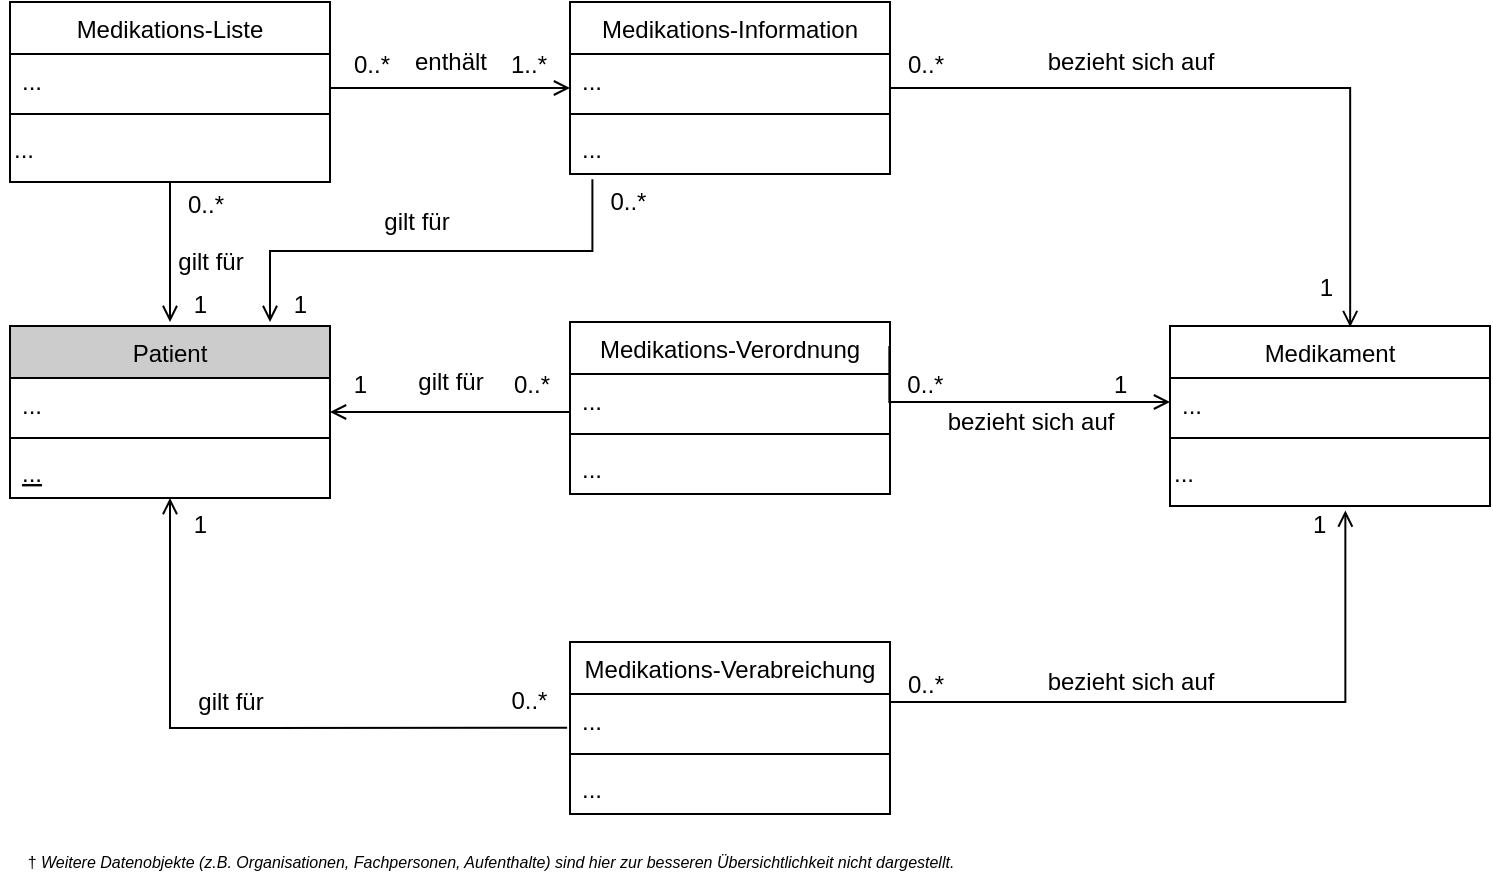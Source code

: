 <mxfile>
    <diagram id="C5RBs43oDa-KdzZeNtuy" name="Page-1">
        <mxGraphModel dx="906" dy="624" grid="1" gridSize="10" guides="1" tooltips="1" connect="1" arrows="1" fold="1" page="1" pageScale="1" pageWidth="827" pageHeight="1169" math="0" shadow="0">
            <root>
                <mxCell id="WIyWlLk6GJQsqaUBKTNV-0"/>
                <mxCell id="WIyWlLk6GJQsqaUBKTNV-1" parent="WIyWlLk6GJQsqaUBKTNV-0"/>
                <mxCell id="zkfFHV4jXpPFQw0GAbJ--0" value="Medikations-Liste" style="swimlane;fontStyle=0;align=center;verticalAlign=top;childLayout=stackLayout;horizontal=1;startSize=26;horizontalStack=0;resizeParent=1;resizeLast=0;collapsible=1;marginBottom=0;rounded=0;shadow=0;strokeWidth=1;" parent="WIyWlLk6GJQsqaUBKTNV-1" vertex="1">
                    <mxGeometry x="40" y="80" width="160" height="90" as="geometry">
                        <mxRectangle x="230" y="140" width="160" height="26" as="alternateBounds"/>
                    </mxGeometry>
                </mxCell>
                <mxCell id="zkfFHV4jXpPFQw0GAbJ--1" value="..." style="text;align=left;verticalAlign=top;spacingLeft=4;spacingRight=4;overflow=hidden;rotatable=0;points=[[0,0.5],[1,0.5]];portConstraint=eastwest;" parent="zkfFHV4jXpPFQw0GAbJ--0" vertex="1">
                    <mxGeometry y="26" width="160" height="26" as="geometry"/>
                </mxCell>
                <mxCell id="zkfFHV4jXpPFQw0GAbJ--4" value="" style="line;html=1;strokeWidth=1;align=left;verticalAlign=middle;spacingTop=-1;spacingLeft=3;spacingRight=3;rotatable=0;labelPosition=right;points=[];portConstraint=eastwest;" parent="zkfFHV4jXpPFQw0GAbJ--0" vertex="1">
                    <mxGeometry y="52" width="160" height="8" as="geometry"/>
                </mxCell>
                <mxCell id="-zzV5CLyMU1CWvgltZj0-2" value="..." style="text;whiteSpace=wrap;html=1;" parent="zkfFHV4jXpPFQw0GAbJ--0" vertex="1">
                    <mxGeometry y="60" width="160" height="30" as="geometry"/>
                </mxCell>
                <mxCell id="zkfFHV4jXpPFQw0GAbJ--6" value="Patient" style="swimlane;fontStyle=0;align=center;verticalAlign=top;childLayout=stackLayout;horizontal=1;startSize=26;horizontalStack=0;resizeParent=1;resizeLast=0;collapsible=1;marginBottom=0;rounded=0;shadow=0;strokeWidth=1;labelBackgroundColor=none;fillColor=#CCCCCC;" parent="WIyWlLk6GJQsqaUBKTNV-1" vertex="1">
                    <mxGeometry x="40" y="242" width="160" height="86" as="geometry">
                        <mxRectangle x="130" y="380" width="160" height="26" as="alternateBounds"/>
                    </mxGeometry>
                </mxCell>
                <mxCell id="zkfFHV4jXpPFQw0GAbJ--7" value="..." style="text;align=left;verticalAlign=top;spacingLeft=4;spacingRight=4;overflow=hidden;rotatable=0;points=[[0,0.5],[1,0.5]];portConstraint=eastwest;" parent="zkfFHV4jXpPFQw0GAbJ--6" vertex="1">
                    <mxGeometry y="26" width="160" height="26" as="geometry"/>
                </mxCell>
                <mxCell id="zkfFHV4jXpPFQw0GAbJ--9" value="" style="line;html=1;strokeWidth=1;align=left;verticalAlign=middle;spacingTop=-1;spacingLeft=3;spacingRight=3;rotatable=0;labelPosition=right;points=[];portConstraint=eastwest;" parent="zkfFHV4jXpPFQw0GAbJ--6" vertex="1">
                    <mxGeometry y="52" width="160" height="8" as="geometry"/>
                </mxCell>
                <mxCell id="zkfFHV4jXpPFQw0GAbJ--10" value="..." style="text;align=left;verticalAlign=top;spacingLeft=4;spacingRight=4;overflow=hidden;rotatable=0;points=[[0,0.5],[1,0.5]];portConstraint=eastwest;fontStyle=4" parent="zkfFHV4jXpPFQw0GAbJ--6" vertex="1">
                    <mxGeometry y="60" width="160" height="26" as="geometry"/>
                </mxCell>
                <mxCell id="zkfFHV4jXpPFQw0GAbJ--13" value="Medikament" style="swimlane;fontStyle=0;align=center;verticalAlign=top;childLayout=stackLayout;horizontal=1;startSize=26;horizontalStack=0;resizeParent=1;resizeLast=0;collapsible=1;marginBottom=0;rounded=0;shadow=0;strokeWidth=1;" parent="WIyWlLk6GJQsqaUBKTNV-1" vertex="1">
                    <mxGeometry x="620" y="242" width="160" height="90" as="geometry">
                        <mxRectangle x="340" y="380" width="170" height="26" as="alternateBounds"/>
                    </mxGeometry>
                </mxCell>
                <mxCell id="zkfFHV4jXpPFQw0GAbJ--14" value="..." style="text;align=left;verticalAlign=top;spacingLeft=4;spacingRight=4;overflow=hidden;rotatable=0;points=[[0,0.5],[1,0.5]];portConstraint=eastwest;" parent="zkfFHV4jXpPFQw0GAbJ--13" vertex="1">
                    <mxGeometry y="26" width="160" height="26" as="geometry"/>
                </mxCell>
                <mxCell id="zkfFHV4jXpPFQw0GAbJ--15" value="" style="line;html=1;strokeWidth=1;align=left;verticalAlign=middle;spacingTop=-1;spacingLeft=3;spacingRight=3;rotatable=0;labelPosition=right;points=[];portConstraint=eastwest;" parent="zkfFHV4jXpPFQw0GAbJ--13" vertex="1">
                    <mxGeometry y="52" width="160" height="8" as="geometry"/>
                </mxCell>
                <mxCell id="-zzV5CLyMU1CWvgltZj0-1" value="..." style="text;whiteSpace=wrap;html=1;" parent="zkfFHV4jXpPFQw0GAbJ--13" vertex="1">
                    <mxGeometry y="60" width="160" height="30" as="geometry"/>
                </mxCell>
                <mxCell id="zkfFHV4jXpPFQw0GAbJ--26" value="" style="endArrow=open;shadow=0;strokeWidth=1;rounded=0;endFill=1;edgeStyle=elbowEdgeStyle;elbow=vertical;" parent="WIyWlLk6GJQsqaUBKTNV-1" source="zkfFHV4jXpPFQw0GAbJ--0" target="zkfFHV4jXpPFQw0GAbJ--17" edge="1">
                    <mxGeometry x="0.5" y="41" relative="1" as="geometry">
                        <mxPoint x="380" y="192" as="sourcePoint"/>
                        <mxPoint x="540" y="192" as="targetPoint"/>
                        <mxPoint x="-40" y="32" as="offset"/>
                    </mxGeometry>
                </mxCell>
                <mxCell id="zkfFHV4jXpPFQw0GAbJ--27" value="0..*" style="resizable=0;align=left;verticalAlign=bottom;labelBackgroundColor=none;fontSize=12;" parent="zkfFHV4jXpPFQw0GAbJ--26" connectable="0" vertex="1">
                    <mxGeometry x="-1" relative="1" as="geometry">
                        <mxPoint x="10" y="-3" as="offset"/>
                    </mxGeometry>
                </mxCell>
                <mxCell id="zkfFHV4jXpPFQw0GAbJ--28" value="1..*" style="resizable=0;align=right;verticalAlign=bottom;labelBackgroundColor=none;fontSize=12;" parent="zkfFHV4jXpPFQw0GAbJ--26" connectable="0" vertex="1">
                    <mxGeometry x="1" relative="1" as="geometry">
                        <mxPoint x="-10" y="-3" as="offset"/>
                    </mxGeometry>
                </mxCell>
                <mxCell id="zkfFHV4jXpPFQw0GAbJ--29" value="enthält" style="text;html=1;resizable=0;points=[];;align=center;verticalAlign=middle;labelBackgroundColor=none;rounded=0;shadow=0;strokeWidth=1;fontSize=12;" parent="zkfFHV4jXpPFQw0GAbJ--26" vertex="1" connectable="0">
                    <mxGeometry x="0.5" y="49" relative="1" as="geometry">
                        <mxPoint x="-30" y="36" as="offset"/>
                    </mxGeometry>
                </mxCell>
                <mxCell id="zkfFHV4jXpPFQw0GAbJ--17" value="Medikations-Information" style="swimlane;fontStyle=0;align=center;verticalAlign=top;childLayout=stackLayout;horizontal=1;startSize=26;horizontalStack=0;resizeParent=1;resizeLast=0;collapsible=1;marginBottom=0;rounded=0;shadow=0;strokeWidth=1;" parent="WIyWlLk6GJQsqaUBKTNV-1" vertex="1">
                    <mxGeometry x="320" y="80" width="160" height="86" as="geometry">
                        <mxRectangle x="550" y="140" width="160" height="26" as="alternateBounds"/>
                    </mxGeometry>
                </mxCell>
                <mxCell id="zkfFHV4jXpPFQw0GAbJ--18" value="..." style="text;align=left;verticalAlign=top;spacingLeft=4;spacingRight=4;overflow=hidden;rotatable=0;points=[[0,0.5],[1,0.5]];portConstraint=eastwest;" parent="zkfFHV4jXpPFQw0GAbJ--17" vertex="1">
                    <mxGeometry y="26" width="160" height="26" as="geometry"/>
                </mxCell>
                <mxCell id="zkfFHV4jXpPFQw0GAbJ--23" value="" style="line;html=1;strokeWidth=1;align=left;verticalAlign=middle;spacingTop=-1;spacingLeft=3;spacingRight=3;rotatable=0;labelPosition=right;points=[];portConstraint=eastwest;" parent="zkfFHV4jXpPFQw0GAbJ--17" vertex="1">
                    <mxGeometry y="52" width="160" height="8" as="geometry"/>
                </mxCell>
                <mxCell id="zkfFHV4jXpPFQw0GAbJ--24" value="..." style="text;align=left;verticalAlign=top;spacingLeft=4;spacingRight=4;overflow=hidden;rotatable=0;points=[[0,0.5],[1,0.5]];portConstraint=eastwest;" parent="zkfFHV4jXpPFQw0GAbJ--17" vertex="1">
                    <mxGeometry y="60" width="160" height="26" as="geometry"/>
                </mxCell>
                <mxCell id="-zzV5CLyMU1CWvgltZj0-17" value="" style="endArrow=open;shadow=0;strokeWidth=1;rounded=0;endFill=1;edgeStyle=elbowEdgeStyle;elbow=vertical;entryX=0.563;entryY=0.006;entryDx=0;entryDy=0;entryPerimeter=0;" parent="WIyWlLk6GJQsqaUBKTNV-1" source="zkfFHV4jXpPFQw0GAbJ--17" target="zkfFHV4jXpPFQw0GAbJ--13" edge="1">
                    <mxGeometry x="0.5" y="41" relative="1" as="geometry">
                        <mxPoint x="490" y="110" as="sourcePoint"/>
                        <mxPoint x="620" y="122.717" as="targetPoint"/>
                        <mxPoint x="-40" y="32" as="offset"/>
                        <Array as="points">
                            <mxPoint x="650" y="123"/>
                        </Array>
                    </mxGeometry>
                </mxCell>
                <mxCell id="-zzV5CLyMU1CWvgltZj0-18" value="0..*" style="resizable=0;align=left;verticalAlign=bottom;labelBackgroundColor=none;fontSize=12;" parent="-zzV5CLyMU1CWvgltZj0-17" connectable="0" vertex="1">
                    <mxGeometry x="-1" relative="1" as="geometry">
                        <mxPoint x="7" y="-3" as="offset"/>
                    </mxGeometry>
                </mxCell>
                <mxCell id="-zzV5CLyMU1CWvgltZj0-19" value="1" style="resizable=0;align=right;verticalAlign=bottom;labelBackgroundColor=none;fontSize=12;" parent="-zzV5CLyMU1CWvgltZj0-17" connectable="0" vertex="1">
                    <mxGeometry x="1" relative="1" as="geometry">
                        <mxPoint x="-7" y="-11" as="offset"/>
                    </mxGeometry>
                </mxCell>
                <mxCell id="-zzV5CLyMU1CWvgltZj0-20" value="bezieht sich auf" style="text;html=1;resizable=0;points=[];;align=center;verticalAlign=middle;labelBackgroundColor=none;rounded=0;shadow=0;strokeWidth=1;fontSize=12;" parent="-zzV5CLyMU1CWvgltZj0-17" vertex="1" connectable="0">
                    <mxGeometry x="0.5" y="49" relative="1" as="geometry">
                        <mxPoint x="-159" y="-45" as="offset"/>
                    </mxGeometry>
                </mxCell>
                <mxCell id="-zzV5CLyMU1CWvgltZj0-21" value="Medikations-Verordnung" style="swimlane;fontStyle=0;align=center;verticalAlign=top;childLayout=stackLayout;horizontal=1;startSize=26;horizontalStack=0;resizeParent=1;resizeLast=0;collapsible=1;marginBottom=0;rounded=0;shadow=0;strokeWidth=1;" parent="WIyWlLk6GJQsqaUBKTNV-1" vertex="1">
                    <mxGeometry x="320" y="240" width="160" height="86" as="geometry">
                        <mxRectangle x="550" y="140" width="160" height="26" as="alternateBounds"/>
                    </mxGeometry>
                </mxCell>
                <mxCell id="-zzV5CLyMU1CWvgltZj0-22" value="..." style="text;align=left;verticalAlign=top;spacingLeft=4;spacingRight=4;overflow=hidden;rotatable=0;points=[[0,0.5],[1,0.5]];portConstraint=eastwest;" parent="-zzV5CLyMU1CWvgltZj0-21" vertex="1">
                    <mxGeometry y="26" width="160" height="26" as="geometry"/>
                </mxCell>
                <mxCell id="-zzV5CLyMU1CWvgltZj0-23" value="" style="line;html=1;strokeWidth=1;align=left;verticalAlign=middle;spacingTop=-1;spacingLeft=3;spacingRight=3;rotatable=0;labelPosition=right;points=[];portConstraint=eastwest;" parent="-zzV5CLyMU1CWvgltZj0-21" vertex="1">
                    <mxGeometry y="52" width="160" height="8" as="geometry"/>
                </mxCell>
                <mxCell id="-zzV5CLyMU1CWvgltZj0-24" value="..." style="text;align=left;verticalAlign=top;spacingLeft=4;spacingRight=4;overflow=hidden;rotatable=0;points=[[0,0.5],[1,0.5]];portConstraint=eastwest;" parent="-zzV5CLyMU1CWvgltZj0-21" vertex="1">
                    <mxGeometry y="60" width="160" height="26" as="geometry"/>
                </mxCell>
                <mxCell id="-zzV5CLyMU1CWvgltZj0-25" value="Medikations-Verabreichung" style="swimlane;fontStyle=0;align=center;verticalAlign=top;childLayout=stackLayout;horizontal=1;startSize=26;horizontalStack=0;resizeParent=1;resizeLast=0;collapsible=1;marginBottom=0;rounded=0;shadow=0;strokeWidth=1;" parent="WIyWlLk6GJQsqaUBKTNV-1" vertex="1">
                    <mxGeometry x="320" y="400" width="160" height="86" as="geometry">
                        <mxRectangle x="550" y="140" width="160" height="26" as="alternateBounds"/>
                    </mxGeometry>
                </mxCell>
                <mxCell id="-zzV5CLyMU1CWvgltZj0-26" value="..." style="text;align=left;verticalAlign=top;spacingLeft=4;spacingRight=4;overflow=hidden;rotatable=0;points=[[0,0.5],[1,0.5]];portConstraint=eastwest;" parent="-zzV5CLyMU1CWvgltZj0-25" vertex="1">
                    <mxGeometry y="26" width="160" height="26" as="geometry"/>
                </mxCell>
                <mxCell id="-zzV5CLyMU1CWvgltZj0-27" value="" style="line;html=1;strokeWidth=1;align=left;verticalAlign=middle;spacingTop=-1;spacingLeft=3;spacingRight=3;rotatable=0;labelPosition=right;points=[];portConstraint=eastwest;" parent="-zzV5CLyMU1CWvgltZj0-25" vertex="1">
                    <mxGeometry y="52" width="160" height="8" as="geometry"/>
                </mxCell>
                <mxCell id="-zzV5CLyMU1CWvgltZj0-28" value="..." style="text;align=left;verticalAlign=top;spacingLeft=4;spacingRight=4;overflow=hidden;rotatable=0;points=[[0,0.5],[1,0.5]];portConstraint=eastwest;" parent="-zzV5CLyMU1CWvgltZj0-25" vertex="1">
                    <mxGeometry y="60" width="160" height="26" as="geometry"/>
                </mxCell>
                <mxCell id="-zzV5CLyMU1CWvgltZj0-29" value="" style="endArrow=open;shadow=0;strokeWidth=1;rounded=0;endFill=1;edgeStyle=elbowEdgeStyle;elbow=vertical;exitX=0.998;exitY=0.14;exitDx=0;exitDy=0;exitPerimeter=0;" parent="WIyWlLk6GJQsqaUBKTNV-1" source="-zzV5CLyMU1CWvgltZj0-21" target="zkfFHV4jXpPFQw0GAbJ--13" edge="1">
                    <mxGeometry x="0.5" y="41" relative="1" as="geometry">
                        <mxPoint x="490" y="133" as="sourcePoint"/>
                        <mxPoint x="660.08" y="250.54" as="targetPoint"/>
                        <mxPoint x="-40" y="32" as="offset"/>
                        <Array as="points">
                            <mxPoint x="540" y="280"/>
                        </Array>
                    </mxGeometry>
                </mxCell>
                <mxCell id="-zzV5CLyMU1CWvgltZj0-30" value="0..*" style="resizable=0;align=left;verticalAlign=bottom;labelBackgroundColor=none;fontSize=12;" parent="-zzV5CLyMU1CWvgltZj0-29" connectable="0" vertex="1">
                    <mxGeometry x="-1" relative="1" as="geometry">
                        <mxPoint x="7" y="28" as="offset"/>
                    </mxGeometry>
                </mxCell>
                <mxCell id="-zzV5CLyMU1CWvgltZj0-31" value="1" style="resizable=0;align=right;verticalAlign=bottom;labelBackgroundColor=none;fontSize=12;" parent="-zzV5CLyMU1CWvgltZj0-29" connectable="0" vertex="1">
                    <mxGeometry x="1" relative="1" as="geometry">
                        <mxPoint x="-20" as="offset"/>
                    </mxGeometry>
                </mxCell>
                <mxCell id="-zzV5CLyMU1CWvgltZj0-32" value="bezieht sich auf" style="text;html=1;resizable=0;points=[];;align=center;verticalAlign=middle;labelBackgroundColor=none;rounded=0;shadow=0;strokeWidth=1;fontSize=12;" parent="-zzV5CLyMU1CWvgltZj0-29" vertex="1" connectable="0">
                    <mxGeometry x="0.5" y="49" relative="1" as="geometry">
                        <mxPoint x="-28" y="59" as="offset"/>
                    </mxGeometry>
                </mxCell>
                <mxCell id="-zzV5CLyMU1CWvgltZj0-33" value="" style="endArrow=open;shadow=0;strokeWidth=1;rounded=0;endFill=1;edgeStyle=elbowEdgeStyle;elbow=vertical;entryX=0.548;entryY=1.076;entryDx=0;entryDy=0;entryPerimeter=0;" parent="WIyWlLk6GJQsqaUBKTNV-1" source="-zzV5CLyMU1CWvgltZj0-25" target="-zzV5CLyMU1CWvgltZj0-1" edge="1">
                    <mxGeometry x="0.5" y="41" relative="1" as="geometry">
                        <mxPoint x="489.68" y="262.04" as="sourcePoint"/>
                        <mxPoint x="630" y="290" as="targetPoint"/>
                        <mxPoint x="-40" y="32" as="offset"/>
                        <Array as="points">
                            <mxPoint x="560" y="430"/>
                        </Array>
                    </mxGeometry>
                </mxCell>
                <mxCell id="-zzV5CLyMU1CWvgltZj0-34" value="0..*" style="resizable=0;align=left;verticalAlign=bottom;labelBackgroundColor=none;fontSize=12;" parent="-zzV5CLyMU1CWvgltZj0-33" connectable="0" vertex="1">
                    <mxGeometry x="-1" relative="1" as="geometry">
                        <mxPoint x="7" as="offset"/>
                    </mxGeometry>
                </mxCell>
                <mxCell id="-zzV5CLyMU1CWvgltZj0-35" value="1" style="resizable=0;align=right;verticalAlign=bottom;labelBackgroundColor=none;fontSize=12;" parent="-zzV5CLyMU1CWvgltZj0-33" connectable="0" vertex="1">
                    <mxGeometry x="1" relative="1" as="geometry">
                        <mxPoint x="-8" y="16" as="offset"/>
                    </mxGeometry>
                </mxCell>
                <mxCell id="-zzV5CLyMU1CWvgltZj0-36" value="bezieht sich auf" style="text;html=1;resizable=0;points=[];;align=center;verticalAlign=middle;labelBackgroundColor=none;rounded=0;shadow=0;strokeWidth=1;fontSize=12;" parent="-zzV5CLyMU1CWvgltZj0-33" vertex="1" connectable="0">
                    <mxGeometry x="0.5" y="49" relative="1" as="geometry">
                        <mxPoint x="-59" y="5" as="offset"/>
                    </mxGeometry>
                </mxCell>
                <mxCell id="-zzV5CLyMU1CWvgltZj0-37" value="" style="endArrow=open;shadow=0;strokeWidth=1;rounded=0;endFill=1;edgeStyle=elbowEdgeStyle;elbow=vertical;exitX=0.5;exitY=1;exitDx=0;exitDy=0;" parent="WIyWlLk6GJQsqaUBKTNV-1" source="-zzV5CLyMU1CWvgltZj0-2" edge="1">
                    <mxGeometry x="0.5" y="41" relative="1" as="geometry">
                        <mxPoint x="489.68" y="262.04" as="sourcePoint"/>
                        <mxPoint x="120" y="240" as="targetPoint"/>
                        <mxPoint x="-40" y="32" as="offset"/>
                        <Array as="points">
                            <mxPoint x="160" y="200"/>
                        </Array>
                    </mxGeometry>
                </mxCell>
                <mxCell id="-zzV5CLyMU1CWvgltZj0-38" value="0..*" style="resizable=0;align=left;verticalAlign=bottom;labelBackgroundColor=none;fontSize=12;" parent="-zzV5CLyMU1CWvgltZj0-37" connectable="0" vertex="1">
                    <mxGeometry x="-1" relative="1" as="geometry">
                        <mxPoint x="7" y="20" as="offset"/>
                    </mxGeometry>
                </mxCell>
                <mxCell id="-zzV5CLyMU1CWvgltZj0-39" value="1" style="resizable=0;align=right;verticalAlign=bottom;labelBackgroundColor=none;fontSize=12;" parent="-zzV5CLyMU1CWvgltZj0-37" connectable="0" vertex="1">
                    <mxGeometry x="1" relative="1" as="geometry">
                        <mxPoint x="20" as="offset"/>
                    </mxGeometry>
                </mxCell>
                <mxCell id="-zzV5CLyMU1CWvgltZj0-40" value="gilt für" style="text;html=1;resizable=0;points=[];;align=center;verticalAlign=middle;labelBackgroundColor=none;rounded=0;shadow=0;strokeWidth=1;fontSize=12;" parent="-zzV5CLyMU1CWvgltZj0-37" vertex="1" connectable="0">
                    <mxGeometry x="0.5" y="49" relative="1" as="geometry">
                        <mxPoint x="-29" y="-13" as="offset"/>
                    </mxGeometry>
                </mxCell>
                <mxCell id="-zzV5CLyMU1CWvgltZj0-41" value="" style="endArrow=open;shadow=0;strokeWidth=1;rounded=0;endFill=1;edgeStyle=elbowEdgeStyle;elbow=vertical;exitX=0.07;exitY=1.099;exitDx=0;exitDy=0;exitPerimeter=0;" parent="WIyWlLk6GJQsqaUBKTNV-1" source="zkfFHV4jXpPFQw0GAbJ--24" edge="1">
                    <mxGeometry x="0.5" y="41" relative="1" as="geometry">
                        <mxPoint x="130" y="180" as="sourcePoint"/>
                        <mxPoint x="170" y="240" as="targetPoint"/>
                        <mxPoint x="-40" y="32" as="offset"/>
                        <Array as="points"/>
                    </mxGeometry>
                </mxCell>
                <mxCell id="-zzV5CLyMU1CWvgltZj0-42" value="0..*" style="resizable=0;align=left;verticalAlign=bottom;labelBackgroundColor=none;fontSize=12;" parent="-zzV5CLyMU1CWvgltZj0-41" connectable="0" vertex="1">
                    <mxGeometry x="-1" relative="1" as="geometry">
                        <mxPoint x="7" y="20" as="offset"/>
                    </mxGeometry>
                </mxCell>
                <mxCell id="-zzV5CLyMU1CWvgltZj0-43" value="1" style="resizable=0;align=right;verticalAlign=bottom;labelBackgroundColor=none;fontSize=12;" parent="-zzV5CLyMU1CWvgltZj0-41" connectable="0" vertex="1">
                    <mxGeometry x="1" relative="1" as="geometry">
                        <mxPoint x="20" as="offset"/>
                    </mxGeometry>
                </mxCell>
                <mxCell id="-zzV5CLyMU1CWvgltZj0-44" value="gilt für" style="text;html=1;resizable=0;points=[];;align=center;verticalAlign=middle;labelBackgroundColor=none;rounded=0;shadow=0;strokeWidth=1;fontSize=12;" parent="-zzV5CLyMU1CWvgltZj0-41" vertex="1" connectable="0">
                    <mxGeometry x="0.5" y="49" relative="1" as="geometry">
                        <mxPoint x="50" y="-64" as="offset"/>
                    </mxGeometry>
                </mxCell>
                <mxCell id="-zzV5CLyMU1CWvgltZj0-45" value="" style="endArrow=open;shadow=0;strokeWidth=1;rounded=0;endFill=1;edgeStyle=elbowEdgeStyle;elbow=vertical;" parent="WIyWlLk6GJQsqaUBKTNV-1" source="-zzV5CLyMU1CWvgltZj0-21" edge="1">
                    <mxGeometry x="0.5" y="41" relative="1" as="geometry">
                        <mxPoint x="140" y="190" as="sourcePoint"/>
                        <mxPoint x="200" y="285" as="targetPoint"/>
                        <mxPoint x="-40" y="32" as="offset"/>
                        <Array as="points">
                            <mxPoint x="280" y="285"/>
                        </Array>
                    </mxGeometry>
                </mxCell>
                <mxCell id="-zzV5CLyMU1CWvgltZj0-46" value="0..*" style="resizable=0;align=left;verticalAlign=bottom;labelBackgroundColor=none;fontSize=12;" parent="-zzV5CLyMU1CWvgltZj0-45" connectable="0" vertex="1">
                    <mxGeometry x="-1" relative="1" as="geometry">
                        <mxPoint x="-30" y="-5" as="offset"/>
                    </mxGeometry>
                </mxCell>
                <mxCell id="-zzV5CLyMU1CWvgltZj0-47" value="1" style="resizable=0;align=right;verticalAlign=bottom;labelBackgroundColor=none;fontSize=12;" parent="-zzV5CLyMU1CWvgltZj0-45" connectable="0" vertex="1">
                    <mxGeometry x="1" relative="1" as="geometry">
                        <mxPoint x="20" y="-5" as="offset"/>
                    </mxGeometry>
                </mxCell>
                <mxCell id="-zzV5CLyMU1CWvgltZj0-48" value="gilt für" style="text;html=1;resizable=0;points=[];;align=center;verticalAlign=middle;labelBackgroundColor=none;rounded=0;shadow=0;strokeWidth=1;fontSize=12;" parent="-zzV5CLyMU1CWvgltZj0-45" vertex="1" connectable="0">
                    <mxGeometry x="0.5" y="49" relative="1" as="geometry">
                        <mxPoint x="30" y="-64" as="offset"/>
                    </mxGeometry>
                </mxCell>
                <mxCell id="-zzV5CLyMU1CWvgltZj0-49" value="" style="endArrow=open;shadow=0;strokeWidth=1;rounded=0;endFill=1;edgeStyle=elbowEdgeStyle;elbow=vertical;exitX=-0.009;exitY=0.648;exitDx=0;exitDy=0;exitPerimeter=0;" parent="WIyWlLk6GJQsqaUBKTNV-1" source="-zzV5CLyMU1CWvgltZj0-26" target="zkfFHV4jXpPFQw0GAbJ--10" edge="1">
                    <mxGeometry x="0.5" y="41" relative="1" as="geometry">
                        <mxPoint x="330" y="295" as="sourcePoint"/>
                        <mxPoint x="210" y="295" as="targetPoint"/>
                        <mxPoint x="-40" y="32" as="offset"/>
                        <Array as="points">
                            <mxPoint x="220" y="443"/>
                        </Array>
                    </mxGeometry>
                </mxCell>
                <mxCell id="-zzV5CLyMU1CWvgltZj0-50" value="0..*" style="resizable=0;align=left;verticalAlign=bottom;labelBackgroundColor=none;fontSize=12;" parent="-zzV5CLyMU1CWvgltZj0-49" connectable="0" vertex="1">
                    <mxGeometry x="-1" relative="1" as="geometry">
                        <mxPoint x="-30" y="-5" as="offset"/>
                    </mxGeometry>
                </mxCell>
                <mxCell id="-zzV5CLyMU1CWvgltZj0-51" value="1" style="resizable=0;align=right;verticalAlign=bottom;labelBackgroundColor=none;fontSize=12;" parent="-zzV5CLyMU1CWvgltZj0-49" connectable="0" vertex="1">
                    <mxGeometry x="1" relative="1" as="geometry">
                        <mxPoint x="20" y="22" as="offset"/>
                    </mxGeometry>
                </mxCell>
                <mxCell id="-zzV5CLyMU1CWvgltZj0-52" value="gilt für" style="text;html=1;resizable=0;points=[];;align=center;verticalAlign=middle;labelBackgroundColor=none;rounded=0;shadow=0;strokeWidth=1;fontSize=12;" parent="-zzV5CLyMU1CWvgltZj0-49" vertex="1" connectable="0">
                    <mxGeometry x="0.5" y="49" relative="1" as="geometry">
                        <mxPoint x="79" y="24" as="offset"/>
                    </mxGeometry>
                </mxCell>
                <mxCell id="-zzV5CLyMU1CWvgltZj0-53" value="&lt;span style=&quot;font-size: 8px;&quot;&gt;&lt;span style=&quot;font-size: 8px;&quot;&gt;&lt;span style=&quot;font-style: normal;&quot;&gt;† &lt;/span&gt;Weitere Datenobjekte (z.B. Organisationen, Fachpersonen, Aufenthalte) sind hier zur besseren Übersichtlichkeit nicht dargestellt.&lt;/span&gt;&lt;/span&gt;" style="text;html=1;resizable=0;autosize=1;align=center;verticalAlign=middle;points=[];fillColor=none;strokeColor=none;rounded=0;labelBackgroundColor=none;fontSize=8;fontStyle=2" parent="WIyWlLk6GJQsqaUBKTNV-1" vertex="1">
                    <mxGeometry x="35" y="500" width="490" height="20" as="geometry"/>
                </mxCell>
            </root>
        </mxGraphModel>
    </diagram>
</mxfile>